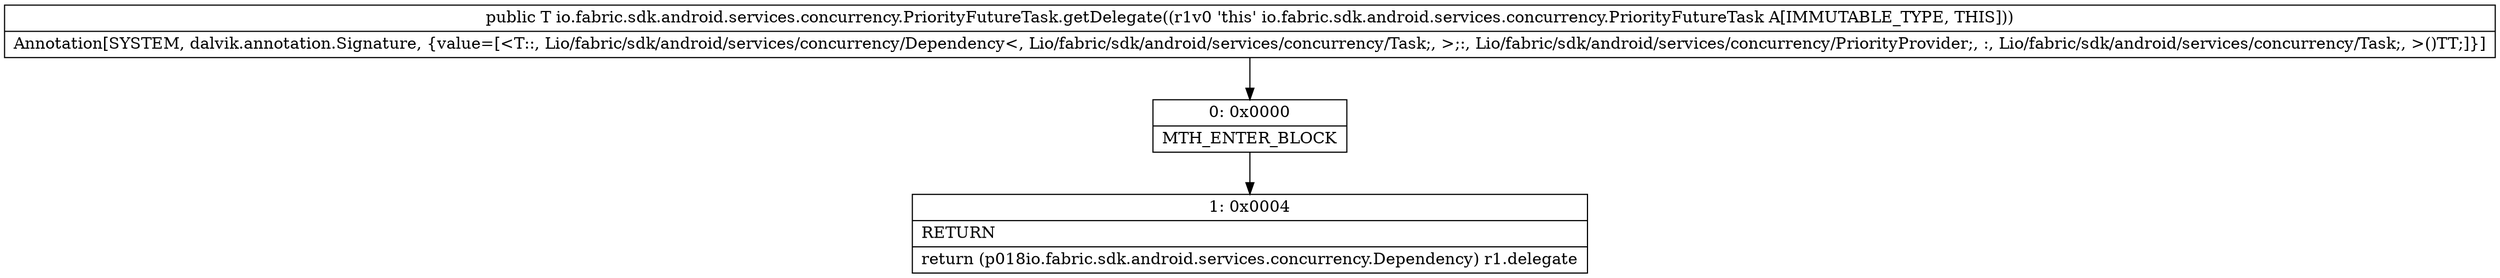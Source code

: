 digraph "CFG forio.fabric.sdk.android.services.concurrency.PriorityFutureTask.getDelegate()Lio\/fabric\/sdk\/android\/services\/concurrency\/Dependency;" {
Node_0 [shape=record,label="{0\:\ 0x0000|MTH_ENTER_BLOCK\l}"];
Node_1 [shape=record,label="{1\:\ 0x0004|RETURN\l|return (p018io.fabric.sdk.android.services.concurrency.Dependency) r1.delegate\l}"];
MethodNode[shape=record,label="{public T io.fabric.sdk.android.services.concurrency.PriorityFutureTask.getDelegate((r1v0 'this' io.fabric.sdk.android.services.concurrency.PriorityFutureTask A[IMMUTABLE_TYPE, THIS]))  | Annotation[SYSTEM, dalvik.annotation.Signature, \{value=[\<T::, Lio\/fabric\/sdk\/android\/services\/concurrency\/Dependency\<, Lio\/fabric\/sdk\/android\/services\/concurrency\/Task;, \>;:, Lio\/fabric\/sdk\/android\/services\/concurrency\/PriorityProvider;, :, Lio\/fabric\/sdk\/android\/services\/concurrency\/Task;, \>()TT;]\}]\l}"];
MethodNode -> Node_0;
Node_0 -> Node_1;
}

